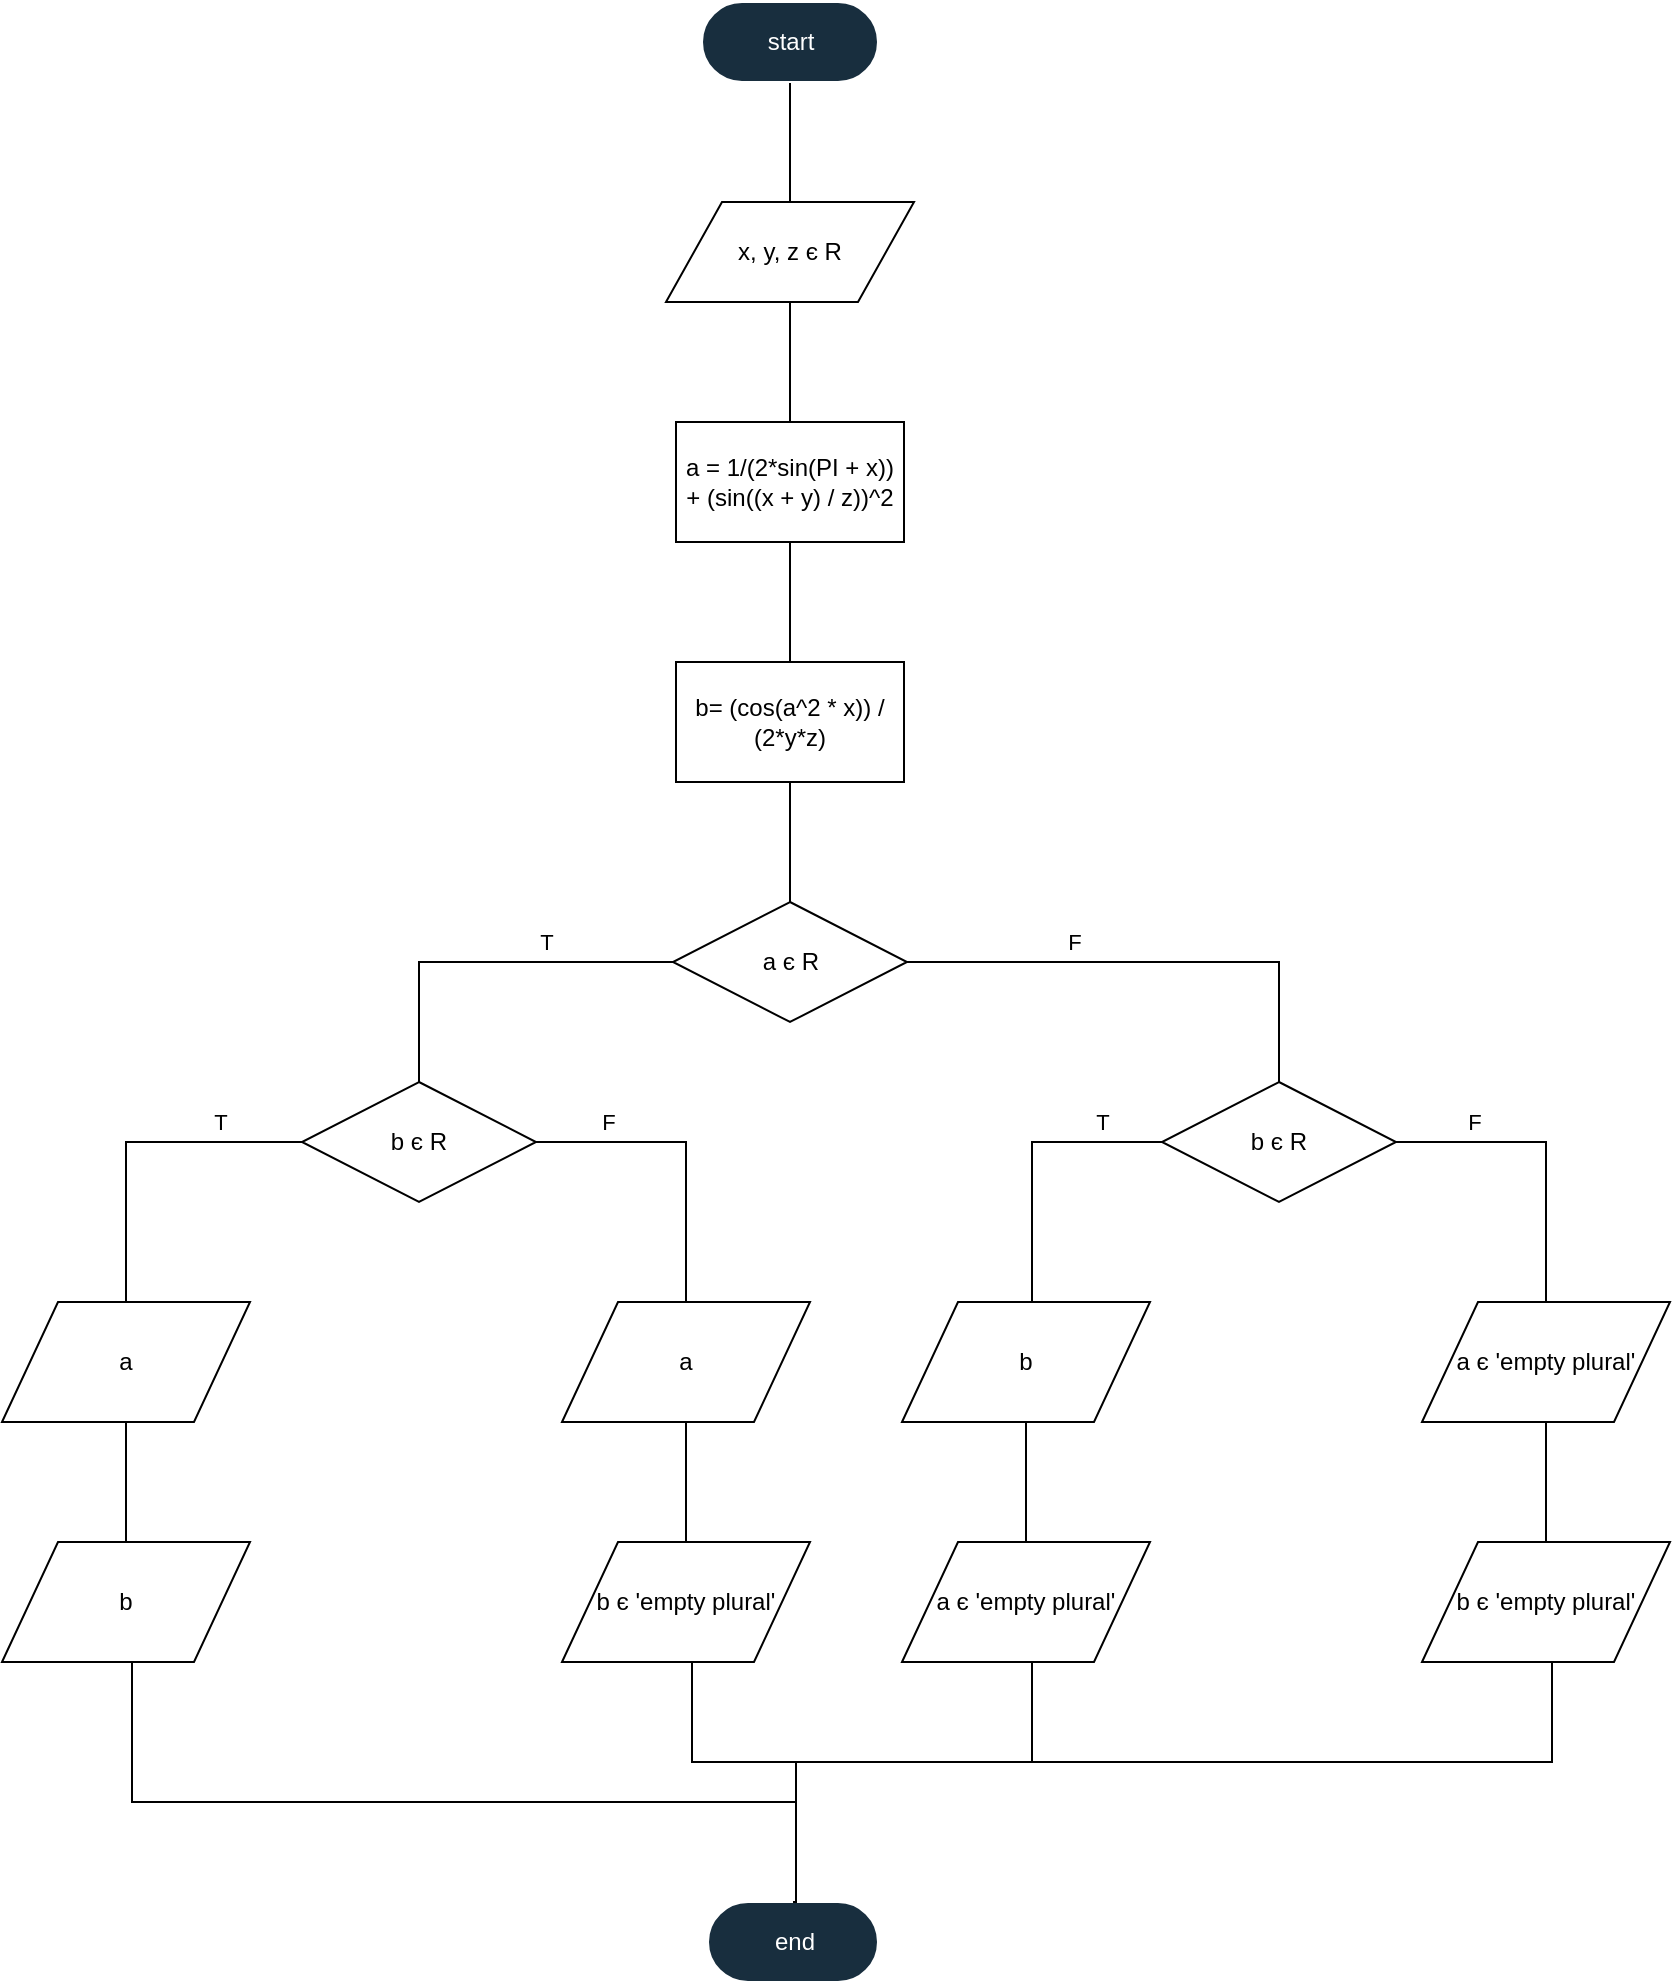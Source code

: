 <mxfile version="15.2.7" type="device"><diagram id="y51nbcKzKfBY55RN4odw" name="Сторінка-1"><mxGraphModel dx="1692" dy="506" grid="1" gridSize="10" guides="1" tooltips="1" connect="1" arrows="1" fold="1" page="1" pageScale="1" pageWidth="827" pageHeight="1169" math="0" shadow="0"><root><mxCell id="0"/><mxCell id="1" parent="0"/><mxCell id="vsqOc6gYU_1ajdTAoZS_-1" style="edgeStyle=orthogonalEdgeStyle;rounded=0;orthogonalLoop=1;jettySize=auto;html=1;entryX=0.5;entryY=0;entryDx=0;entryDy=0;endArrow=none;endFill=0;" parent="1" source="vsqOc6gYU_1ajdTAoZS_-2" target="vsqOc6gYU_1ajdTAoZS_-4" edge="1"><mxGeometry relative="1" as="geometry"/></mxCell><mxCell id="vsqOc6gYU_1ajdTAoZS_-2" value="start" style="html=1;dashed=0;whitespace=wrap;shape=mxgraph.dfd.start;rounded=0;sketch=0;fontColor=#FFFFFF;strokeColor=#FFFFFF;fillColor=#182E3E;" parent="1" vertex="1"><mxGeometry x="127" y="40" width="88" height="40" as="geometry"/></mxCell><mxCell id="vsqOc6gYU_1ajdTAoZS_-3" style="edgeStyle=orthogonalEdgeStyle;rounded=0;orthogonalLoop=1;jettySize=auto;html=1;entryX=0.5;entryY=0;entryDx=0;entryDy=0;endArrow=none;endFill=0;" parent="1" source="vsqOc6gYU_1ajdTAoZS_-4" target="vsqOc6gYU_1ajdTAoZS_-6" edge="1"><mxGeometry relative="1" as="geometry"/></mxCell><mxCell id="vsqOc6gYU_1ajdTAoZS_-4" value="x, y, z є R" style="shape=parallelogram;perimeter=parallelogramPerimeter;whiteSpace=wrap;html=1;fixedSize=1;size=28;" parent="1" vertex="1"><mxGeometry x="109" y="140" width="124" height="50" as="geometry"/></mxCell><mxCell id="vsqOc6gYU_1ajdTAoZS_-5" style="edgeStyle=orthogonalEdgeStyle;rounded=0;orthogonalLoop=1;jettySize=auto;html=1;entryX=0.5;entryY=0;entryDx=0;entryDy=0;endArrow=none;endFill=0;" parent="1" source="vsqOc6gYU_1ajdTAoZS_-6" target="vsqOc6gYU_1ajdTAoZS_-8" edge="1"><mxGeometry relative="1" as="geometry"/></mxCell><mxCell id="vsqOc6gYU_1ajdTAoZS_-6" value="a = 1/(2*sin(PI + x)) + (sin((x + y) / z))^2" style="rounded=0;whiteSpace=wrap;html=1;" parent="1" vertex="1"><mxGeometry x="114" y="250" width="114" height="60" as="geometry"/></mxCell><mxCell id="vsqOc6gYU_1ajdTAoZS_-7" style="edgeStyle=orthogonalEdgeStyle;rounded=0;orthogonalLoop=1;jettySize=auto;html=1;entryX=0.5;entryY=0;entryDx=0;entryDy=0;endArrow=none;endFill=0;" parent="1" source="vsqOc6gYU_1ajdTAoZS_-8" target="vsqOc6gYU_1ajdTAoZS_-11" edge="1"><mxGeometry relative="1" as="geometry"/></mxCell><mxCell id="vsqOc6gYU_1ajdTAoZS_-8" value="b= (cos(a^2 * x)) / (2*y*z)" style="rounded=0;whiteSpace=wrap;html=1;" parent="1" vertex="1"><mxGeometry x="114" y="370" width="114" height="60" as="geometry"/></mxCell><mxCell id="vsqOc6gYU_1ajdTAoZS_-9" value="T" style="edgeStyle=orthogonalEdgeStyle;rounded=0;orthogonalLoop=1;jettySize=auto;html=1;entryX=0.5;entryY=0;entryDx=0;entryDy=0;endArrow=none;endFill=0;" parent="1" source="vsqOc6gYU_1ajdTAoZS_-11" target="vsqOc6gYU_1ajdTAoZS_-14" edge="1"><mxGeometry x="-0.323" y="-10" relative="1" as="geometry"><mxPoint as="offset"/></mxGeometry></mxCell><mxCell id="vsqOc6gYU_1ajdTAoZS_-10" value="F" style="edgeStyle=orthogonalEdgeStyle;rounded=0;orthogonalLoop=1;jettySize=auto;html=1;entryX=0.5;entryY=0;entryDx=0;entryDy=0;endArrow=none;endFill=0;" parent="1" source="vsqOc6gYU_1ajdTAoZS_-11" target="vsqOc6gYU_1ajdTAoZS_-22" edge="1"><mxGeometry x="-0.322" y="10" relative="1" as="geometry"><mxPoint x="352" y="585" as="targetPoint"/><mxPoint as="offset"/></mxGeometry></mxCell><mxCell id="vsqOc6gYU_1ajdTAoZS_-11" value="a є R" style="rhombus;whiteSpace=wrap;html=1;" parent="1" vertex="1"><mxGeometry x="112.5" y="490" width="117" height="60" as="geometry"/></mxCell><mxCell id="vsqOc6gYU_1ajdTAoZS_-12" value="T" style="edgeStyle=orthogonalEdgeStyle;rounded=0;orthogonalLoop=1;jettySize=auto;html=1;entryX=0.5;entryY=0;entryDx=0;entryDy=0;endArrow=none;endFill=0;" parent="1" source="vsqOc6gYU_1ajdTAoZS_-14" target="vsqOc6gYU_1ajdTAoZS_-16" edge="1"><mxGeometry x="-0.512" y="-10" relative="1" as="geometry"><mxPoint as="offset"/></mxGeometry></mxCell><mxCell id="vsqOc6gYU_1ajdTAoZS_-13" value="F" style="edgeStyle=orthogonalEdgeStyle;rounded=0;orthogonalLoop=1;jettySize=auto;html=1;entryX=0.5;entryY=0;entryDx=0;entryDy=0;endArrow=none;endFill=0;" parent="1" source="vsqOc6gYU_1ajdTAoZS_-14" target="vsqOc6gYU_1ajdTAoZS_-24" edge="1"><mxGeometry x="-0.543" y="10" relative="1" as="geometry"><mxPoint as="offset"/></mxGeometry></mxCell><mxCell id="vsqOc6gYU_1ajdTAoZS_-14" value="b є R" style="rhombus;whiteSpace=wrap;html=1;" parent="1" vertex="1"><mxGeometry x="-73" y="580" width="117" height="60" as="geometry"/></mxCell><mxCell id="vsqOc6gYU_1ajdTAoZS_-15" style="edgeStyle=orthogonalEdgeStyle;rounded=0;orthogonalLoop=1;jettySize=auto;html=1;entryX=0.5;entryY=0;entryDx=0;entryDy=0;endArrow=none;endFill=0;" parent="1" source="vsqOc6gYU_1ajdTAoZS_-16" target="vsqOc6gYU_1ajdTAoZS_-18" edge="1"><mxGeometry relative="1" as="geometry"/></mxCell><mxCell id="vsqOc6gYU_1ajdTAoZS_-16" value="a" style="shape=parallelogram;perimeter=parallelogramPerimeter;whiteSpace=wrap;html=1;fixedSize=1;size=28;" parent="1" vertex="1"><mxGeometry x="-223" y="690" width="124" height="60" as="geometry"/></mxCell><mxCell id="vsqOc6gYU_1ajdTAoZS_-17" style="edgeStyle=orthogonalEdgeStyle;rounded=0;orthogonalLoop=1;jettySize=auto;html=1;entryX=0.5;entryY=0.5;entryDx=0;entryDy=-20;entryPerimeter=0;endArrow=none;endFill=0;" parent="1" source="vsqOc6gYU_1ajdTAoZS_-18" target="vsqOc6gYU_1ajdTAoZS_-19" edge="1"><mxGeometry relative="1" as="geometry"><Array as="points"><mxPoint x="-158" y="940"/><mxPoint x="174" y="940"/></Array></mxGeometry></mxCell><mxCell id="vsqOc6gYU_1ajdTAoZS_-18" value="b" style="shape=parallelogram;perimeter=parallelogramPerimeter;whiteSpace=wrap;html=1;fixedSize=1;size=28;" parent="1" vertex="1"><mxGeometry x="-223" y="810" width="124" height="60" as="geometry"/></mxCell><mxCell id="vsqOc6gYU_1ajdTAoZS_-19" value="end" style="html=1;dashed=0;whitespace=wrap;shape=mxgraph.dfd.start;rounded=0;sketch=0;fontColor=#FFFFFF;strokeColor=#FFFFFF;fillColor=#182E3E;" parent="1" vertex="1"><mxGeometry x="130" y="990" width="85" height="40" as="geometry"/></mxCell><mxCell id="vsqOc6gYU_1ajdTAoZS_-20" value="T" style="edgeStyle=orthogonalEdgeStyle;rounded=0;orthogonalLoop=1;jettySize=auto;html=1;entryX=0.5;entryY=0;entryDx=0;entryDy=0;endArrow=none;endFill=0;" parent="1" source="vsqOc6gYU_1ajdTAoZS_-22" target="vsqOc6gYU_1ajdTAoZS_-28" edge="1"><mxGeometry x="-0.586" y="-10" relative="1" as="geometry"><Array as="points"><mxPoint x="292" y="610"/></Array><mxPoint as="offset"/></mxGeometry></mxCell><mxCell id="vsqOc6gYU_1ajdTAoZS_-21" value="F" style="edgeStyle=orthogonalEdgeStyle;rounded=0;orthogonalLoop=1;jettySize=auto;html=1;entryX=0.5;entryY=0;entryDx=0;entryDy=0;endArrow=none;endFill=0;" parent="1" source="vsqOc6gYU_1ajdTAoZS_-22" target="vsqOc6gYU_1ajdTAoZS_-32" edge="1"><mxGeometry x="-0.513" y="10" relative="1" as="geometry"><mxPoint x="1" as="offset"/></mxGeometry></mxCell><mxCell id="vsqOc6gYU_1ajdTAoZS_-22" value="b є R" style="rhombus;whiteSpace=wrap;html=1;" parent="1" vertex="1"><mxGeometry x="357" y="580" width="117" height="60" as="geometry"/></mxCell><mxCell id="vsqOc6gYU_1ajdTAoZS_-23" style="edgeStyle=orthogonalEdgeStyle;rounded=0;orthogonalLoop=1;jettySize=auto;html=1;entryX=0.5;entryY=0;entryDx=0;entryDy=0;endArrow=none;endFill=0;" parent="1" source="vsqOc6gYU_1ajdTAoZS_-24" target="vsqOc6gYU_1ajdTAoZS_-26" edge="1"><mxGeometry relative="1" as="geometry"/></mxCell><mxCell id="vsqOc6gYU_1ajdTAoZS_-24" value="a" style="shape=parallelogram;perimeter=parallelogramPerimeter;whiteSpace=wrap;html=1;fixedSize=1;size=28;" parent="1" vertex="1"><mxGeometry x="57" y="690" width="124" height="60" as="geometry"/></mxCell><mxCell id="vsqOc6gYU_1ajdTAoZS_-25" style="edgeStyle=orthogonalEdgeStyle;rounded=0;orthogonalLoop=1;jettySize=auto;html=1;entryX=0.5;entryY=0.5;entryDx=0;entryDy=-20;entryPerimeter=0;endArrow=none;endFill=0;" parent="1" source="vsqOc6gYU_1ajdTAoZS_-26" target="vsqOc6gYU_1ajdTAoZS_-19" edge="1"><mxGeometry relative="1" as="geometry"><Array as="points"><mxPoint x="122" y="920"/><mxPoint x="174" y="920"/></Array></mxGeometry></mxCell><mxCell id="vsqOc6gYU_1ajdTAoZS_-26" value="b є 'empty plural'" style="shape=parallelogram;perimeter=parallelogramPerimeter;whiteSpace=wrap;html=1;fixedSize=1;size=28;" parent="1" vertex="1"><mxGeometry x="57" y="810" width="124" height="60" as="geometry"/></mxCell><mxCell id="vsqOc6gYU_1ajdTAoZS_-27" style="edgeStyle=orthogonalEdgeStyle;rounded=0;orthogonalLoop=1;jettySize=auto;html=1;entryX=0.5;entryY=0;entryDx=0;entryDy=0;endArrow=none;endFill=0;" parent="1" source="vsqOc6gYU_1ajdTAoZS_-28" target="vsqOc6gYU_1ajdTAoZS_-30" edge="1"><mxGeometry relative="1" as="geometry"/></mxCell><mxCell id="vsqOc6gYU_1ajdTAoZS_-28" value="b" style="shape=parallelogram;perimeter=parallelogramPerimeter;whiteSpace=wrap;html=1;fixedSize=1;size=28;" parent="1" vertex="1"><mxGeometry x="227" y="690" width="124" height="60" as="geometry"/></mxCell><mxCell id="vsqOc6gYU_1ajdTAoZS_-29" style="edgeStyle=orthogonalEdgeStyle;rounded=0;orthogonalLoop=1;jettySize=auto;html=1;entryX=0.5;entryY=0.5;entryDx=0;entryDy=-20;entryPerimeter=0;endArrow=none;endFill=0;" parent="1" source="vsqOc6gYU_1ajdTAoZS_-30" target="vsqOc6gYU_1ajdTAoZS_-19" edge="1"><mxGeometry relative="1" as="geometry"><Array as="points"><mxPoint x="292" y="920"/><mxPoint x="174" y="920"/></Array></mxGeometry></mxCell><mxCell id="vsqOc6gYU_1ajdTAoZS_-30" value="a є 'empty plural'" style="shape=parallelogram;perimeter=parallelogramPerimeter;whiteSpace=wrap;html=1;fixedSize=1;size=28;" parent="1" vertex="1"><mxGeometry x="227" y="810" width="124" height="60" as="geometry"/></mxCell><mxCell id="vsqOc6gYU_1ajdTAoZS_-31" style="edgeStyle=orthogonalEdgeStyle;rounded=0;orthogonalLoop=1;jettySize=auto;html=1;entryX=0.5;entryY=0;entryDx=0;entryDy=0;endArrow=none;endFill=0;" parent="1" source="vsqOc6gYU_1ajdTAoZS_-32" target="vsqOc6gYU_1ajdTAoZS_-34" edge="1"><mxGeometry relative="1" as="geometry"/></mxCell><mxCell id="vsqOc6gYU_1ajdTAoZS_-32" value="a є 'empty plural'" style="shape=parallelogram;perimeter=parallelogramPerimeter;whiteSpace=wrap;html=1;fixedSize=1;size=28;" parent="1" vertex="1"><mxGeometry x="487" y="690" width="124" height="60" as="geometry"/></mxCell><mxCell id="vsqOc6gYU_1ajdTAoZS_-33" style="edgeStyle=orthogonalEdgeStyle;rounded=0;orthogonalLoop=1;jettySize=auto;html=1;entryX=0.5;entryY=0.5;entryDx=0;entryDy=-20;entryPerimeter=0;endArrow=none;endFill=0;" parent="1" source="vsqOc6gYU_1ajdTAoZS_-34" target="vsqOc6gYU_1ajdTAoZS_-19" edge="1"><mxGeometry relative="1" as="geometry"><Array as="points"><mxPoint x="552" y="920"/><mxPoint x="174" y="920"/><mxPoint x="174" y="990"/></Array></mxGeometry></mxCell><mxCell id="vsqOc6gYU_1ajdTAoZS_-34" value="b є 'empty plural'" style="shape=parallelogram;perimeter=parallelogramPerimeter;whiteSpace=wrap;html=1;fixedSize=1;size=28;" parent="1" vertex="1"><mxGeometry x="487" y="810" width="124" height="60" as="geometry"/></mxCell></root></mxGraphModel></diagram></mxfile>